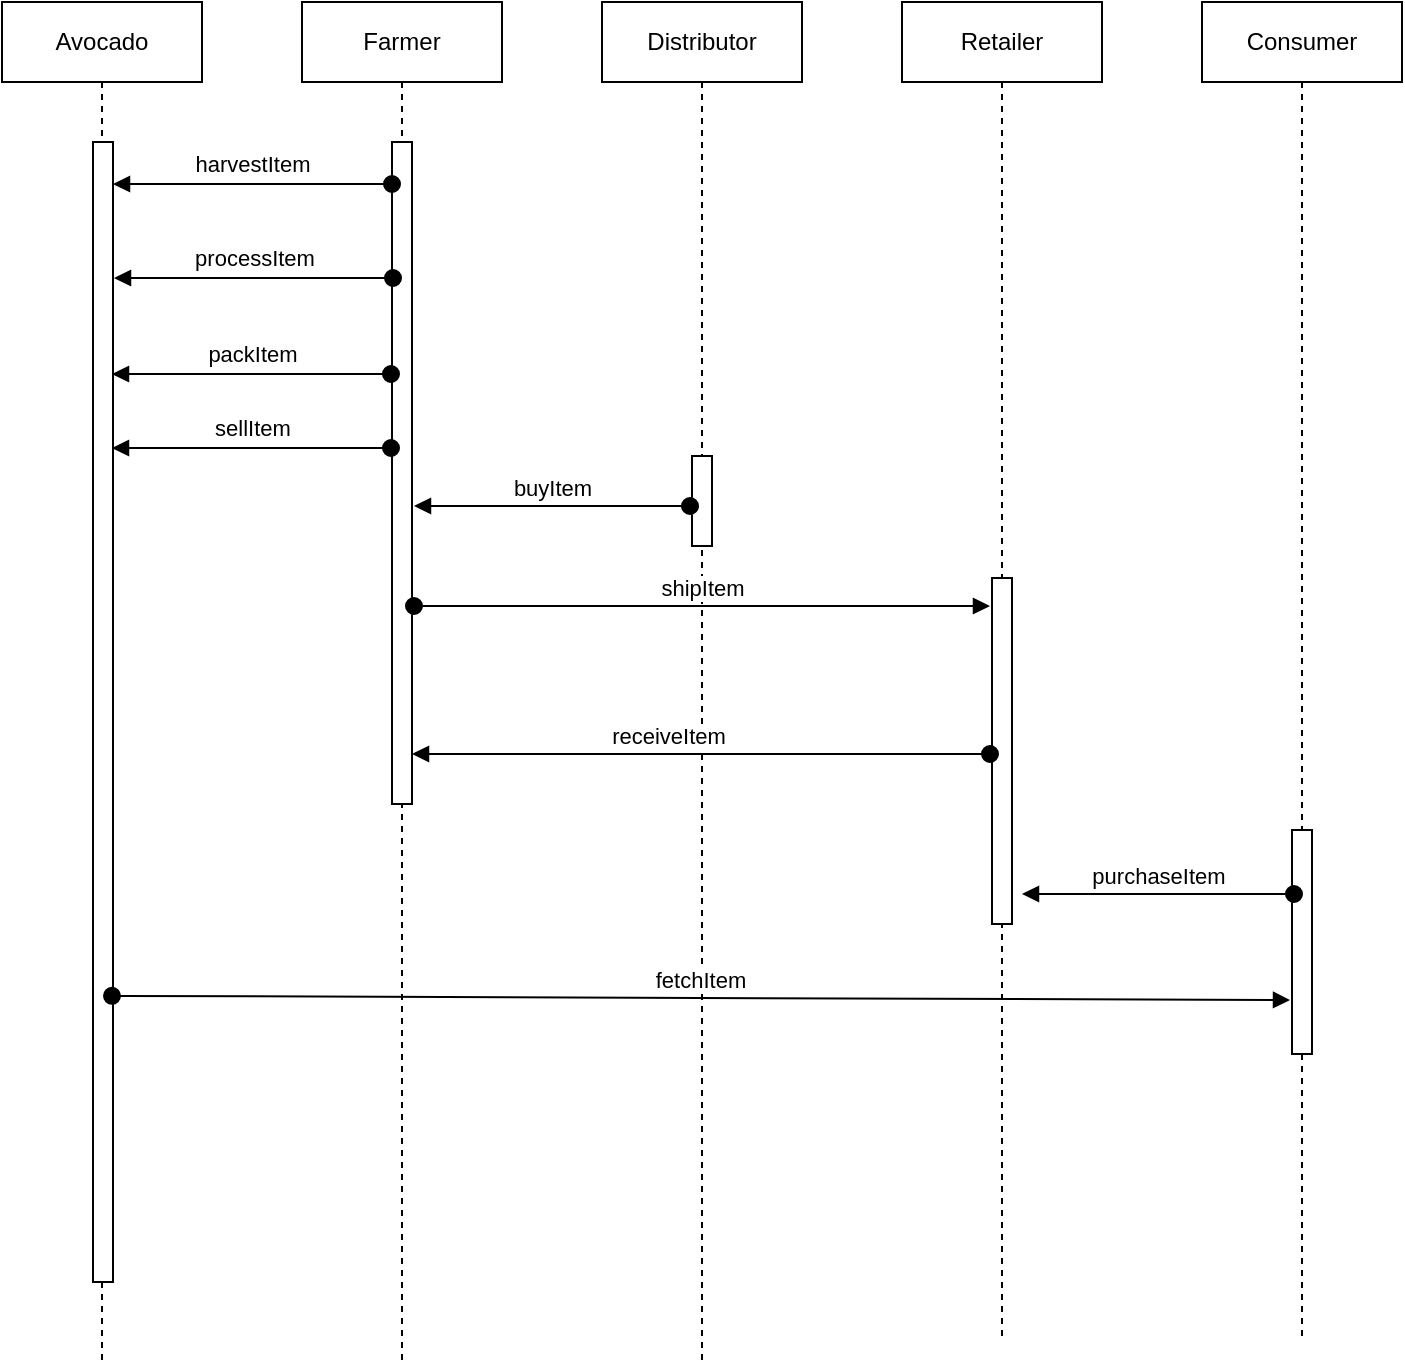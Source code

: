 <mxfile version="13.0.9">
    <diagram id="k5BCjKLtPq_dSJaxT_0A" name="Page-1">
        <mxGraphModel dx="1014" dy="780" grid="0" gridSize="10" guides="1" tooltips="1" connect="1" arrows="1" fold="1" page="1" pageScale="1" pageWidth="850" pageHeight="1100" math="0" shadow="0">
            <root>
                <mxCell id="0"/>
                <mxCell id="1" parent="0"/>
                <mxCell id="8" value="Farmer" style="shape=umlLifeline;perimeter=lifelinePerimeter;whiteSpace=wrap;html=1;container=1;collapsible=0;recursiveResize=0;outlineConnect=0;" parent="1" vertex="1">
                    <mxGeometry x="210" y="50" width="100" height="680" as="geometry"/>
                </mxCell>
                <mxCell id="26" value="" style="html=1;points=[];perimeter=orthogonalPerimeter;" parent="8" vertex="1">
                    <mxGeometry x="45" y="70" width="10" height="331" as="geometry"/>
                </mxCell>
                <mxCell id="9" value="Distributor" style="shape=umlLifeline;perimeter=lifelinePerimeter;whiteSpace=wrap;html=1;container=1;collapsible=0;recursiveResize=0;outlineConnect=0;" parent="1" vertex="1">
                    <mxGeometry x="360" y="50" width="100" height="680" as="geometry"/>
                </mxCell>
                <mxCell id="36" value="" style="html=1;points=[];perimeter=orthogonalPerimeter;" parent="9" vertex="1">
                    <mxGeometry x="45" y="227" width="10" height="45" as="geometry"/>
                </mxCell>
                <mxCell id="11" value="Retailer" style="shape=umlLifeline;perimeter=lifelinePerimeter;whiteSpace=wrap;html=1;container=1;collapsible=0;recursiveResize=0;outlineConnect=0;" parent="1" vertex="1">
                    <mxGeometry x="510" y="50" width="100" height="670" as="geometry"/>
                </mxCell>
                <mxCell id="41" value="" style="html=1;points=[];perimeter=orthogonalPerimeter;" parent="11" vertex="1">
                    <mxGeometry x="45" y="288" width="10" height="173" as="geometry"/>
                </mxCell>
                <mxCell id="13" value="Consumer" style="shape=umlLifeline;perimeter=lifelinePerimeter;whiteSpace=wrap;html=1;container=1;collapsible=0;recursiveResize=0;outlineConnect=0;" parent="1" vertex="1">
                    <mxGeometry x="660" y="50" width="100" height="670" as="geometry"/>
                </mxCell>
                <mxCell id="44" value="" style="html=1;points=[];perimeter=orthogonalPerimeter;" parent="13" vertex="1">
                    <mxGeometry x="45" y="414" width="10" height="112" as="geometry"/>
                </mxCell>
                <mxCell id="15" value="Avocado" style="shape=umlLifeline;perimeter=lifelinePerimeter;whiteSpace=wrap;html=1;container=1;collapsible=0;recursiveResize=0;outlineConnect=0;" parent="1" vertex="1">
                    <mxGeometry x="60" y="50" width="100" height="680" as="geometry"/>
                </mxCell>
                <mxCell id="32" value="" style="html=1;points=[];perimeter=orthogonalPerimeter;flipV=1;" parent="15" vertex="1">
                    <mxGeometry x="45.5" y="70" width="10" height="570" as="geometry"/>
                </mxCell>
                <mxCell id="58" value="fetchItem" style="html=1;verticalAlign=bottom;startArrow=oval;startFill=1;endArrow=block;startSize=8;entryX=0.95;entryY=0.251;entryDx=0;entryDy=0;entryPerimeter=0;exitX=0.95;exitY=0.251;exitDx=0;exitDy=0;exitPerimeter=0;" edge="1" parent="15" source="32">
                    <mxGeometry width="60" relative="1" as="geometry">
                        <mxPoint x="508" y="499" as="sourcePoint"/>
                        <mxPoint x="644" y="499" as="targetPoint"/>
                    </mxGeometry>
                </mxCell>
                <mxCell id="33" value="harvestItem" style="html=1;verticalAlign=bottom;startArrow=oval;endArrow=block;startSize=8;flipV=1;" parent="1" edge="1">
                    <mxGeometry relative="1" as="geometry">
                        <mxPoint x="255" y="140" as="sourcePoint"/>
                        <mxPoint x="115.5" y="140" as="targetPoint"/>
                    </mxGeometry>
                </mxCell>
                <mxCell id="34" value="processItem" style="html=1;verticalAlign=bottom;startArrow=oval;endArrow=block;startSize=8;flipV=1;" parent="1" edge="1">
                    <mxGeometry relative="1" as="geometry">
                        <mxPoint x="255.5" y="187" as="sourcePoint"/>
                        <mxPoint x="116" y="187" as="targetPoint"/>
                    </mxGeometry>
                </mxCell>
                <mxCell id="35" value="packItem" style="html=1;verticalAlign=bottom;startArrow=oval;endArrow=block;startSize=8;flipV=1;" parent="1" edge="1">
                    <mxGeometry relative="1" as="geometry">
                        <mxPoint x="254.5" y="235" as="sourcePoint"/>
                        <mxPoint x="115" y="235" as="targetPoint"/>
                    </mxGeometry>
                </mxCell>
                <mxCell id="37" value="buyItem" style="html=1;verticalAlign=bottom;startArrow=oval;endArrow=block;startSize=8;" parent="1" edge="1">
                    <mxGeometry relative="1" as="geometry">
                        <mxPoint x="404" y="302" as="sourcePoint"/>
                        <mxPoint x="266" y="302" as="targetPoint"/>
                        <Array as="points">
                            <mxPoint x="340" y="302"/>
                        </Array>
                    </mxGeometry>
                </mxCell>
                <mxCell id="42" value="receiveItem" style="html=1;verticalAlign=bottom;startArrow=oval;endArrow=block;startSize=8;" parent="1" edge="1">
                    <mxGeometry x="0.115" relative="1" as="geometry">
                        <mxPoint x="554" y="426" as="sourcePoint"/>
                        <mxPoint x="265" y="426" as="targetPoint"/>
                        <mxPoint as="offset"/>
                    </mxGeometry>
                </mxCell>
                <mxCell id="55" value="purchaseItem" style="html=1;verticalAlign=bottom;startArrow=oval;startFill=1;endArrow=block;startSize=8;" parent="1" edge="1">
                    <mxGeometry width="60" relative="1" as="geometry">
                        <mxPoint x="706" y="496" as="sourcePoint"/>
                        <mxPoint x="570" y="496" as="targetPoint"/>
                    </mxGeometry>
                </mxCell>
                <mxCell id="56" value="sellItem" style="html=1;verticalAlign=bottom;startArrow=oval;endArrow=block;startSize=8;flipV=1;" parent="1" edge="1">
                    <mxGeometry relative="1" as="geometry">
                        <mxPoint x="254.5" y="272" as="sourcePoint"/>
                        <mxPoint x="115" y="272" as="targetPoint"/>
                    </mxGeometry>
                </mxCell>
                <mxCell id="57" value="shipItem" style="html=1;verticalAlign=bottom;startArrow=oval;endArrow=block;startSize=8;" edge="1" parent="1">
                    <mxGeometry relative="1" as="geometry">
                        <mxPoint x="266" y="352" as="sourcePoint"/>
                        <mxPoint x="554" y="352" as="targetPoint"/>
                        <Array as="points">
                            <mxPoint x="340" y="352"/>
                        </Array>
                    </mxGeometry>
                </mxCell>
            </root>
        </mxGraphModel>
    </diagram>
</mxfile>